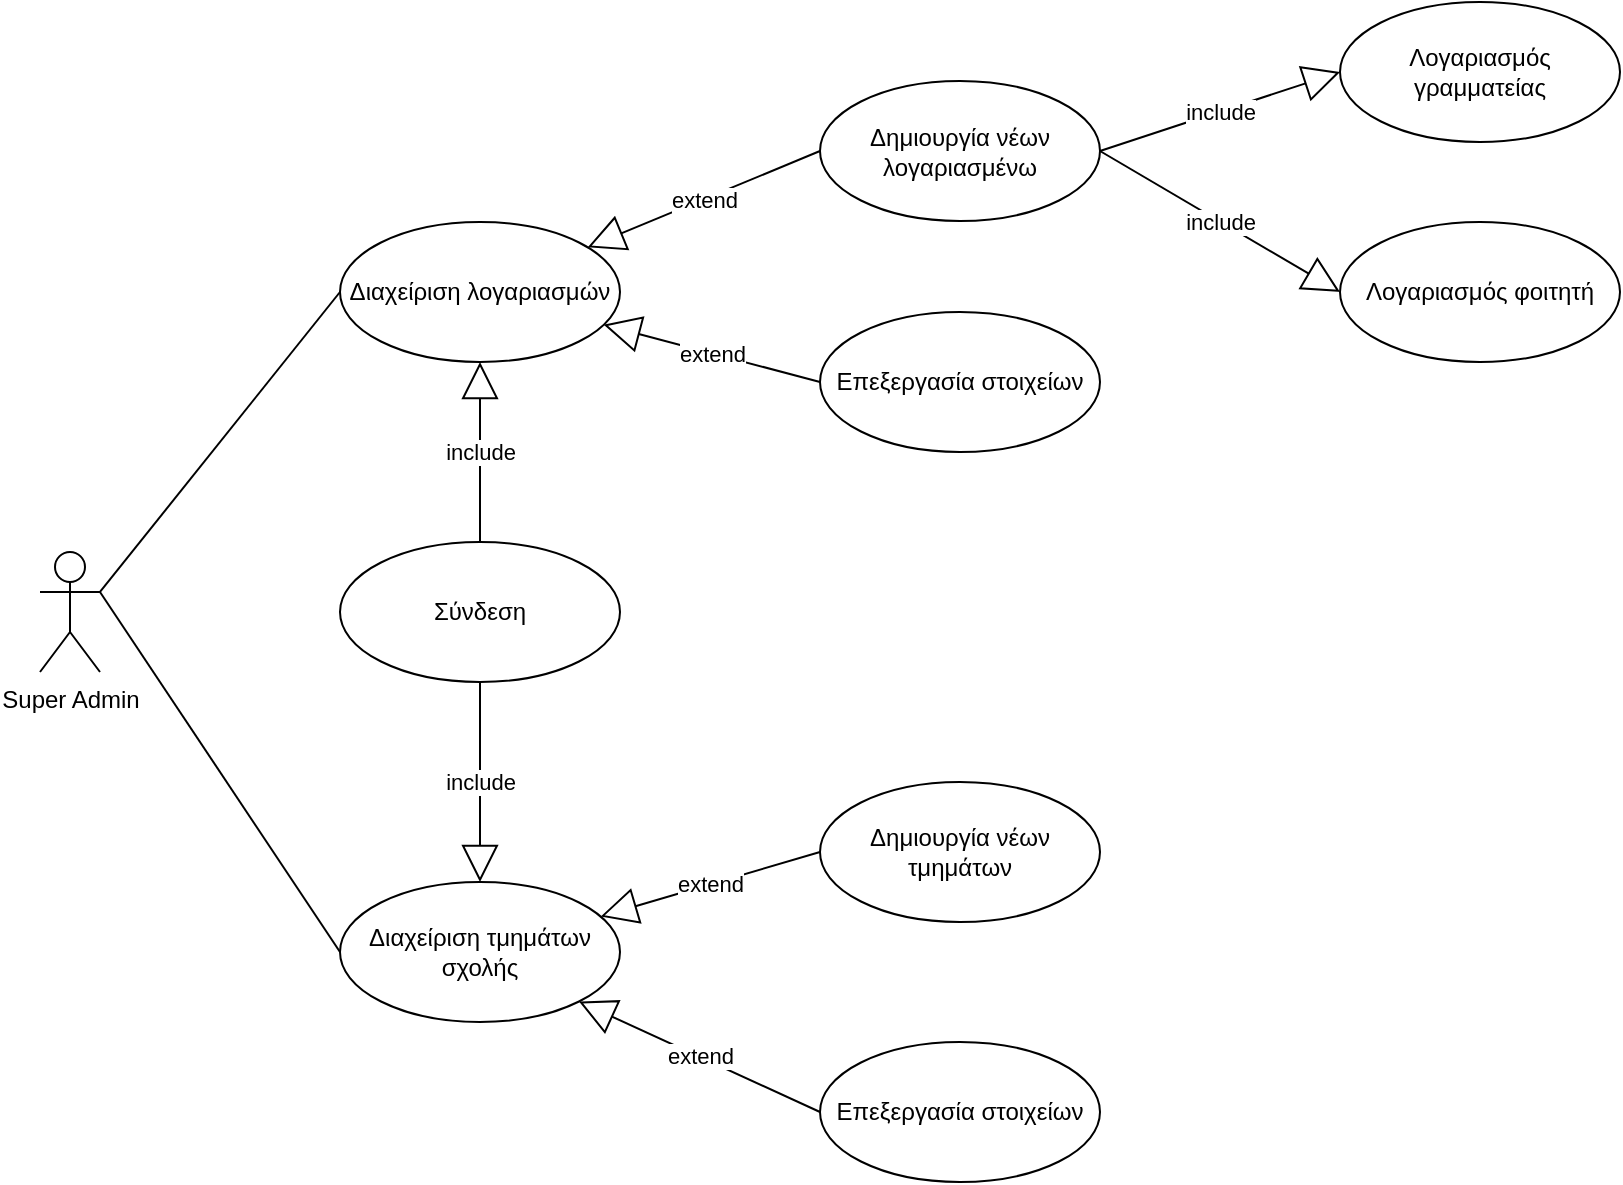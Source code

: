 <mxfile version="10.6.3" type="device"><diagram id="SvmC5L2j-mPreQgnbPe-" name="Page-1"><mxGraphModel dx="1954" dy="1696" grid="1" gridSize="10" guides="1" tooltips="1" connect="1" arrows="1" fold="1" page="1" pageScale="1" pageWidth="827" pageHeight="1169" math="0" shadow="0"><root><mxCell id="0"/><mxCell id="1" parent="0"/><mxCell id="I5DB6g1IiE-szvhATWTc-15" style="rounded=0;orthogonalLoop=1;jettySize=auto;html=1;exitX=1;exitY=0.333;exitDx=0;exitDy=0;exitPerimeter=0;endArrow=none;endFill=0;entryX=0;entryY=0.5;entryDx=0;entryDy=0;" parent="1" source="I5DB6g1IiE-szvhATWTc-1" target="I5DB6g1IiE-szvhATWTc-18" edge="1"><mxGeometry relative="1" as="geometry"><mxPoint x="240.981" y="320.84" as="targetPoint"/></mxGeometry></mxCell><mxCell id="I5DB6g1IiE-szvhATWTc-16" style="rounded=0;orthogonalLoop=1;jettySize=auto;html=1;exitX=1;exitY=0.333;exitDx=0;exitDy=0;exitPerimeter=0;entryX=0;entryY=0.5;entryDx=0;entryDy=0;endArrow=none;endFill=0;" parent="1" source="I5DB6g1IiE-szvhATWTc-1" target="I5DB6g1IiE-szvhATWTc-10" edge="1"><mxGeometry relative="1" as="geometry"/></mxCell><mxCell id="I5DB6g1IiE-szvhATWTc-1" value="Super Admin" style="shape=umlActor;verticalLabelPosition=bottom;labelBackgroundColor=#ffffff;verticalAlign=top;html=1;" parent="1" vertex="1"><mxGeometry x="-130" y="165" width="30" height="60" as="geometry"/></mxCell><mxCell id="I5DB6g1IiE-szvhATWTc-8" value="include&lt;br&gt;" style="endArrow=block;endSize=16;endFill=0;html=1;exitX=1;exitY=0.5;exitDx=0;exitDy=0;entryX=0;entryY=0.5;entryDx=0;entryDy=0;" parent="1" source="I5DB6g1IiE-szvhATWTc-19" target="I5DB6g1IiE-szvhATWTc-20" edge="1"><mxGeometry width="160" relative="1" as="geometry"><mxPoint x="400" y="320" as="sourcePoint"/><mxPoint x="560" y="320" as="targetPoint"/></mxGeometry></mxCell><mxCell id="I5DB6g1IiE-szvhATWTc-9" value="include&lt;br&gt;" style="endArrow=block;endSize=16;endFill=0;html=1;exitX=1;exitY=0.5;exitDx=0;exitDy=0;entryX=0;entryY=0.5;entryDx=0;entryDy=0;" parent="1" source="I5DB6g1IiE-szvhATWTc-19" target="I5DB6g1IiE-szvhATWTc-21" edge="1"><mxGeometry width="160" relative="1" as="geometry"><mxPoint x="390" y="380" as="sourcePoint"/><mxPoint x="550" y="380" as="targetPoint"/></mxGeometry></mxCell><mxCell id="I5DB6g1IiE-szvhATWTc-10" value="Διαχείριση τμημάτων σχολής" style="ellipse;whiteSpace=wrap;html=1;" parent="1" vertex="1"><mxGeometry x="20" y="330" width="140" height="70" as="geometry"/></mxCell><mxCell id="I5DB6g1IiE-szvhATWTc-18" value="Διαχείριση λογαριασμών" style="ellipse;whiteSpace=wrap;html=1;" parent="1" vertex="1"><mxGeometry x="20" width="140" height="70" as="geometry"/></mxCell><mxCell id="I5DB6g1IiE-szvhATWTc-19" value="Δημιουργία νέων λογαριασμένω" style="ellipse;whiteSpace=wrap;html=1;" parent="1" vertex="1"><mxGeometry x="260" y="-70.5" width="140" height="70" as="geometry"/></mxCell><mxCell id="I5DB6g1IiE-szvhATWTc-20" value="Λογαριασμός γραμματείας" style="ellipse;whiteSpace=wrap;html=1;" parent="1" vertex="1"><mxGeometry x="520" y="-110" width="140" height="70" as="geometry"/></mxCell><mxCell id="I5DB6g1IiE-szvhATWTc-21" value="Λογαριασμός φοιτητή" style="ellipse;whiteSpace=wrap;html=1;" parent="1" vertex="1"><mxGeometry x="520" width="140" height="70" as="geometry"/></mxCell><mxCell id="I5DB6g1IiE-szvhATWTc-22" value="extend" style="endArrow=block;endSize=16;endFill=0;html=1;exitX=0;exitY=0.5;exitDx=0;exitDy=0;" parent="1" source="I5DB6g1IiE-szvhATWTc-19" target="I5DB6g1IiE-szvhATWTc-18" edge="1"><mxGeometry width="160" relative="1" as="geometry"><mxPoint x="440.19" y="140.138" as="sourcePoint"/><mxPoint x="340.19" y="189.793" as="targetPoint"/></mxGeometry></mxCell><mxCell id="I5DB6g1IiE-szvhATWTc-23" value="Επεξεργασία στοιχείων" style="ellipse;whiteSpace=wrap;html=1;" parent="1" vertex="1"><mxGeometry x="260" y="45" width="140" height="70" as="geometry"/></mxCell><mxCell id="I5DB6g1IiE-szvhATWTc-24" value="extend" style="endArrow=block;endSize=16;endFill=0;html=1;exitX=0;exitY=0.5;exitDx=0;exitDy=0;" parent="1" source="I5DB6g1IiE-szvhATWTc-23" target="I5DB6g1IiE-szvhATWTc-18" edge="1"><mxGeometry width="160" relative="1" as="geometry"><mxPoint x="370.276" y="134.793" as="sourcePoint"/><mxPoint x="230.276" y="134.793" as="targetPoint"/></mxGeometry></mxCell><mxCell id="I5DB6g1IiE-szvhATWTc-25" value="Δημιουργία νέων τμημάτων" style="ellipse;whiteSpace=wrap;html=1;" parent="1" vertex="1"><mxGeometry x="260" y="280" width="140" height="70" as="geometry"/></mxCell><mxCell id="I5DB6g1IiE-szvhATWTc-26" value="Επεξεργασία στοιχείων" style="ellipse;whiteSpace=wrap;html=1;" parent="1" vertex="1"><mxGeometry x="260" y="410" width="140" height="70" as="geometry"/></mxCell><mxCell id="I5DB6g1IiE-szvhATWTc-27" value="extend" style="endArrow=block;endSize=16;endFill=0;html=1;exitX=0;exitY=0.5;exitDx=0;exitDy=0;" parent="1" source="I5DB6g1IiE-szvhATWTc-25" target="I5DB6g1IiE-szvhATWTc-10" edge="1"><mxGeometry width="160" relative="1" as="geometry"><mxPoint x="370.276" y="215.138" as="sourcePoint"/><mxPoint x="230.276" y="104.793" as="targetPoint"/></mxGeometry></mxCell><mxCell id="I5DB6g1IiE-szvhATWTc-28" value="extend" style="endArrow=block;endSize=16;endFill=0;html=1;exitX=0;exitY=0.5;exitDx=0;exitDy=0;entryX=1;entryY=1;entryDx=0;entryDy=0;" parent="1" source="I5DB6g1IiE-szvhATWTc-26" target="I5DB6g1IiE-szvhATWTc-10" edge="1"><mxGeometry width="160" relative="1" as="geometry"><mxPoint x="370.276" y="364.793" as="sourcePoint"/><mxPoint x="230.276" y="364.793" as="targetPoint"/></mxGeometry></mxCell><mxCell id="VV9IUdI1ZHfHvCJh6kHh-1" value="Σύνδεση" style="ellipse;whiteSpace=wrap;html=1;" vertex="1" parent="1"><mxGeometry x="20" y="160" width="140" height="70" as="geometry"/></mxCell><mxCell id="VV9IUdI1ZHfHvCJh6kHh-2" value="include&lt;br&gt;" style="endArrow=block;endSize=16;endFill=0;html=1;exitX=0.5;exitY=0;exitDx=0;exitDy=0;entryX=0.5;entryY=1;entryDx=0;entryDy=0;" edge="1" parent="1" source="VV9IUdI1ZHfHvCJh6kHh-1" target="I5DB6g1IiE-szvhATWTc-18"><mxGeometry width="160" relative="1" as="geometry"><mxPoint x="489.793" y="-14.966" as="sourcePoint"/><mxPoint x="620.138" y="20.207" as="targetPoint"/></mxGeometry></mxCell><mxCell id="VV9IUdI1ZHfHvCJh6kHh-3" value="include&lt;br&gt;" style="endArrow=block;endSize=16;endFill=0;html=1;exitX=0.5;exitY=1;exitDx=0;exitDy=0;entryX=0.5;entryY=0;entryDx=0;entryDy=0;" edge="1" parent="1" source="VV9IUdI1ZHfHvCJh6kHh-1" target="I5DB6g1IiE-szvhATWTc-10"><mxGeometry width="160" relative="1" as="geometry"><mxPoint x="160.138" y="169.862" as="sourcePoint"/><mxPoint x="160.138" y="105.034" as="targetPoint"/></mxGeometry></mxCell></root></mxGraphModel></diagram></mxfile>